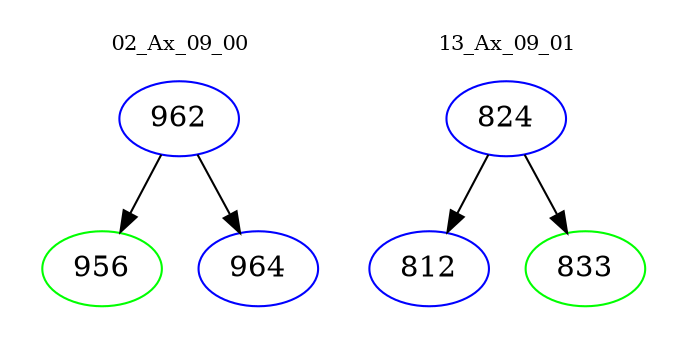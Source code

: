 digraph{
subgraph cluster_0 {
color = white
label = "02_Ax_09_00";
fontsize=10;
T0_962 [label="962", color="blue"]
T0_962 -> T0_956 [color="black"]
T0_956 [label="956", color="green"]
T0_962 -> T0_964 [color="black"]
T0_964 [label="964", color="blue"]
}
subgraph cluster_1 {
color = white
label = "13_Ax_09_01";
fontsize=10;
T1_824 [label="824", color="blue"]
T1_824 -> T1_812 [color="black"]
T1_812 [label="812", color="blue"]
T1_824 -> T1_833 [color="black"]
T1_833 [label="833", color="green"]
}
}
